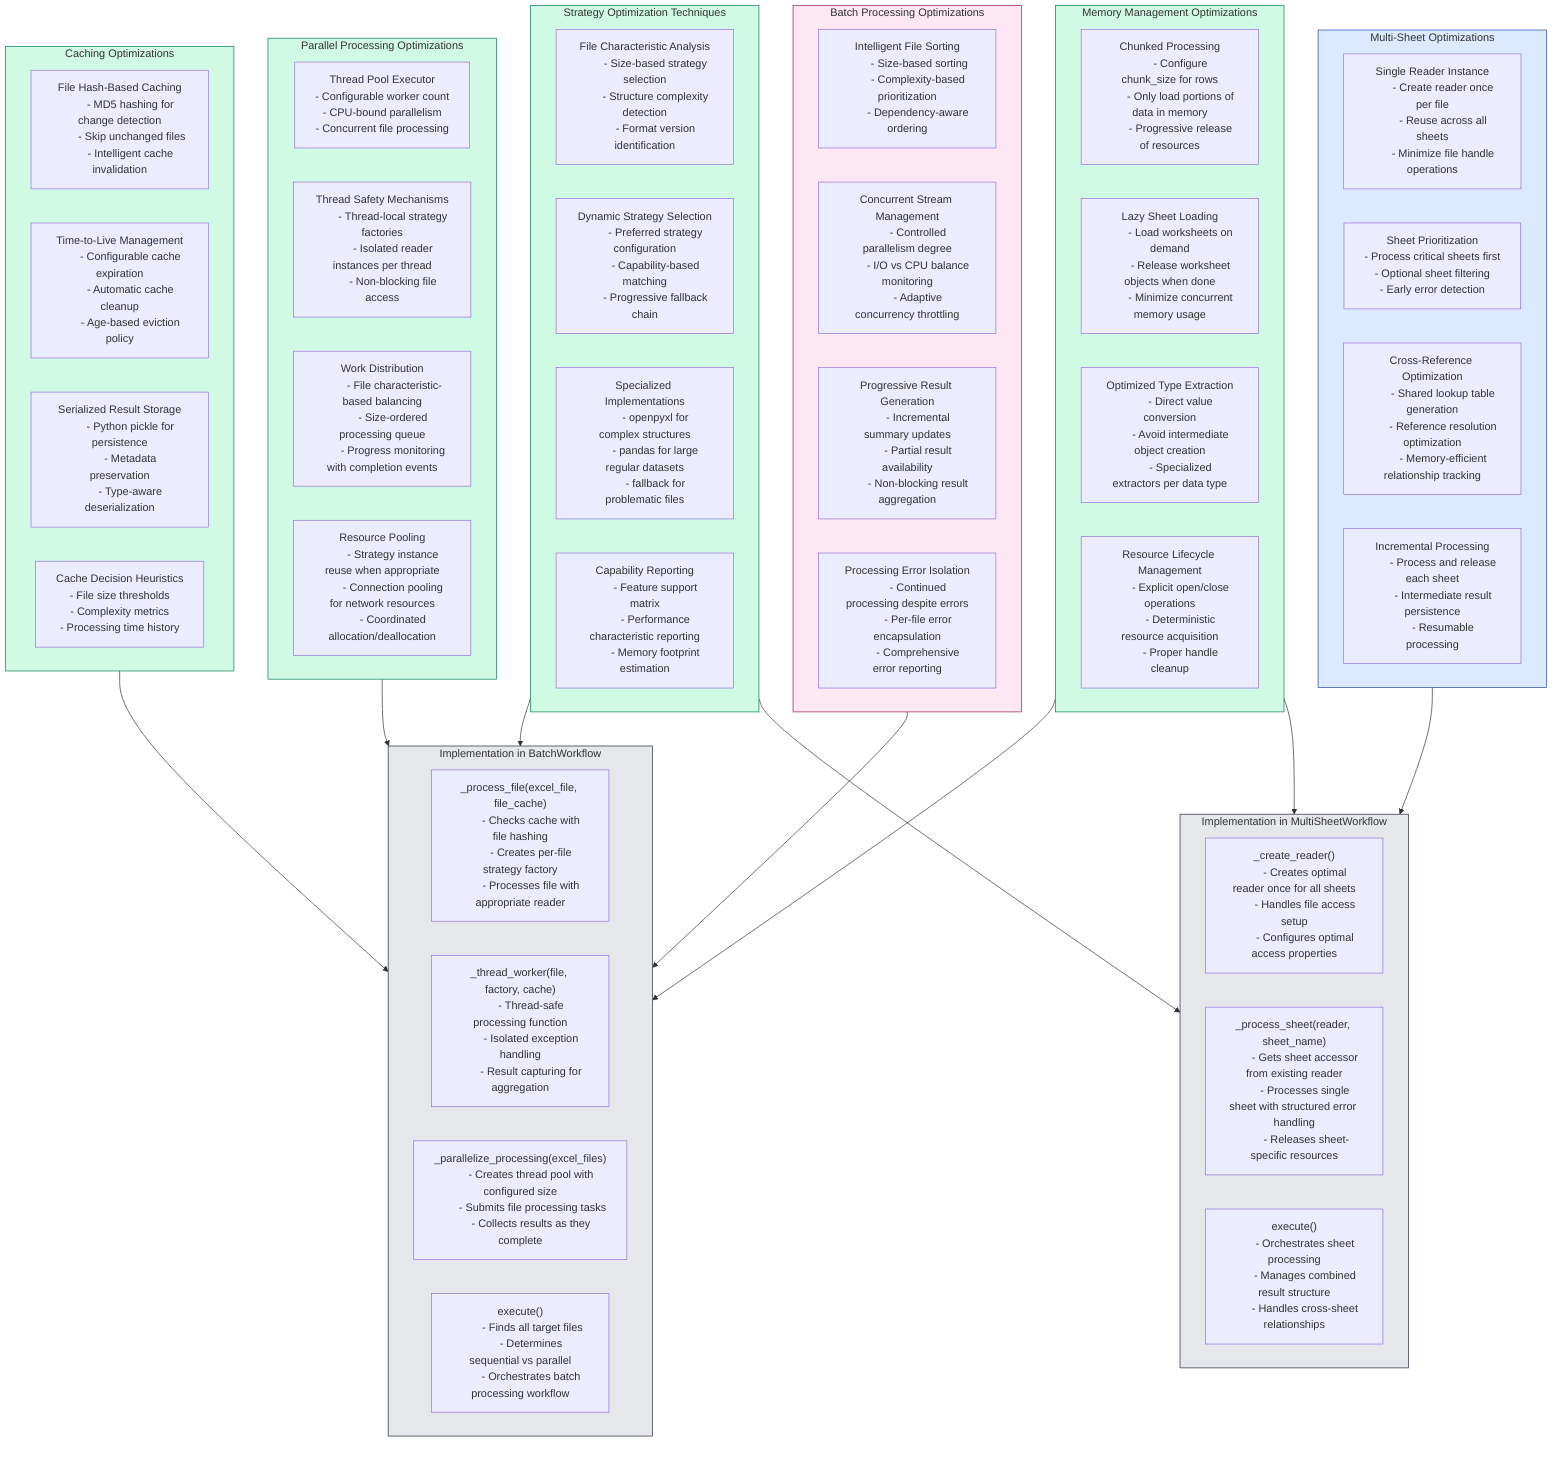 flowchart TD
    %% Main optimization categories
    subgraph MemoryMgmt ["Memory Management Optimizations"]
        Chunking["Chunked Processing
        - Configure chunk_size for rows
        - Only load portions of data in memory
        - Progressive release of resources"]
        
        LazyLoad["Lazy Sheet Loading
        - Load worksheets on demand
        - Release worksheet objects when done
        - Minimize concurrent memory usage"]
        
        TypedExtraction["Optimized Type Extraction
        - Direct value conversion
        - Avoid intermediate object creation
        - Specialized extractors per data type"]
        
        ResourceLifecycle["Resource Lifecycle Management
        - Explicit open/close operations
        - Deterministic resource acquisition
        - Proper handle cleanup"]
    end
    
    subgraph ParallelOpt ["Parallel Processing Optimizations"]
        ThreadPool["Thread Pool Executor
        - Configurable worker count
        - CPU-bound parallelism
        - Concurrent file processing"]
        
        ThreadSafety["Thread Safety Mechanisms
        - Thread-local strategy factories
        - Isolated reader instances per thread
        - Non-blocking file access"]
        
        WorkDistribution["Work Distribution
        - File characteristic-based balancing
        - Size-ordered processing queue
        - Progress monitoring with completion events"]
        
        ResourcePooling["Resource Pooling
        - Strategy instance reuse when appropriate
        - Connection pooling for network resources
        - Coordinated allocation/deallocation"]
    end
    
    subgraph CacheOpt ["Caching Optimizations"]
        FileHashing["File Hash-Based Caching
        - MD5 hashing for change detection
        - Skip unchanged files
        - Intelligent cache invalidation"]
        
        TTLMgmt["Time-to-Live Management
        - Configurable cache expiration
        - Automatic cache cleanup
        - Age-based eviction policy"]
        
        SerializedCache["Serialized Result Storage
        - Python pickle for persistence
        - Metadata preservation
        - Type-aware deserialization"]
        
        CacheDecision["Cache Decision Heuristics
        - File size thresholds
        - Complexity metrics
        - Processing time history"]
    end
    
    subgraph StrategyOpt ["Strategy Optimization Techniques"]
        FileCharAnalysis["File Characteristic Analysis
        - Size-based strategy selection
        - Structure complexity detection
        - Format version identification"]
        
        DynamicSelection["Dynamic Strategy Selection
        - Preferred strategy configuration
        - Capability-based matching
        - Progressive fallback chain"]
        
        SpecializedImpl["Specialized Implementations
        - openpyxl for complex structures
        - pandas for large regular datasets
        - fallback for problematic files"]
        
        CapabilityReporting["Capability Reporting
        - Feature support matrix
        - Performance characteristic reporting
        - Memory footprint estimation"]
    end
    
    %% Multi-Sheet Specific Optimizations
    subgraph MultiSheetOpt ["Multi-Sheet Optimizations"]
        ReaderReuse["Single Reader Instance
        - Create reader once per file
        - Reuse across all sheets
        - Minimize file handle operations"]
        
        SheetPrioritization["Sheet Prioritization
        - Process critical sheets first
        - Optional sheet filtering
        - Early error detection"]
        
        CrossRefOptimization["Cross-Reference Optimization
        - Shared lookup table generation
        - Reference resolution optimization
        - Memory-efficient relationship tracking"]
        
        IncrementalProcessing["Incremental Processing
        - Process and release each sheet
        - Intermediate result persistence
        - Resumable processing"]
    end
    
    %% Batch Specific Optimizations
    subgraph BatchOpt ["Batch Processing Optimizations"]
        FileSorting["Intelligent File Sorting
        - Size-based sorting
        - Complexity-based prioritization
        - Dependency-aware ordering"]
        
        ConcurrentStreams["Concurrent Stream Management
        - Controlled parallelism degree
        - I/O vs CPU balance monitoring
        - Adaptive concurrency throttling"]
        
        ProgressiveResults["Progressive Result Generation
        - Incremental summary updates
        - Partial result availability
        - Non-blocking result aggregation"]
        
        ErrorIsolation["Processing Error Isolation
        - Continued processing despite errors
        - Per-file error encapsulation
        - Comprehensive error reporting"]
    end
    
    %% Implementation Categories
    subgraph MultiSheetImpl ["Implementation in MultiSheetWorkflow"]
        MSW_ReaderImpl["_create_reader()
        - Creates optimal reader once for all sheets
        - Handles file access setup
        - Configures optimal access properties"]
        
        MSW_ProcessSheet["_process_sheet(reader, sheet_name)
        - Gets sheet accessor from existing reader
        - Processes single sheet with structured error handling
        - Releases sheet-specific resources"]
        
        MSW_Execute["execute()
        - Orchestrates sheet processing
        - Manages combined result structure
        - Handles cross-sheet relationships"]
    end
    
    subgraph BatchImpl ["Implementation in BatchWorkflow"]
        BW_ProcessFile["_process_file(excel_file, file_cache)
        - Checks cache with file hashing
        - Creates per-file strategy factory
        - Processes file with appropriate reader"]
        
        BW_ThreadWorker["_thread_worker(file, factory, cache)
        - Thread-safe processing function
        - Isolated exception handling
        - Result capturing for aggregation"]
        
        BW_Parallelize["_parallelize_processing(excel_files)
        - Creates thread pool with configured size
        - Submits file processing tasks
        - Collects results as they complete"]
        
        BW_Execute["execute()
        - Finds all target files
        - Determines sequential vs parallel
        - Orchestrates batch processing workflow"]
    end
    
    %% Key relationships
    MultiSheetOpt --> MultiSheetImpl
    MemoryMgmt & StrategyOpt --> MultiSheetImpl
    
    BatchOpt --> BatchImpl
    MemoryMgmt & ParallelOpt & CacheOpt & StrategyOpt --> BatchImpl
    
    %% Style definitions
    classDef optimizationCategory fill:#d1fae5,stroke:#047857,stroke-width:1px
    classDef multiSheetOpt fill:#dbeafe,stroke:#1e40af,stroke-width:1px
    classDef batchOpt fill:#fce7f3,stroke:#9d174d,stroke-width:1px
    classDef implementation fill:#e5e7eb,stroke:#1f2937,stroke-width:1px
    
    %% Apply styles
    class MemoryMgmt,ParallelOpt,CacheOpt,StrategyOpt optimizationCategory
    class MultiSheetOpt multiSheetOpt
    class BatchOpt batchOpt
    class MultiSheetImpl,BatchImpl implementation